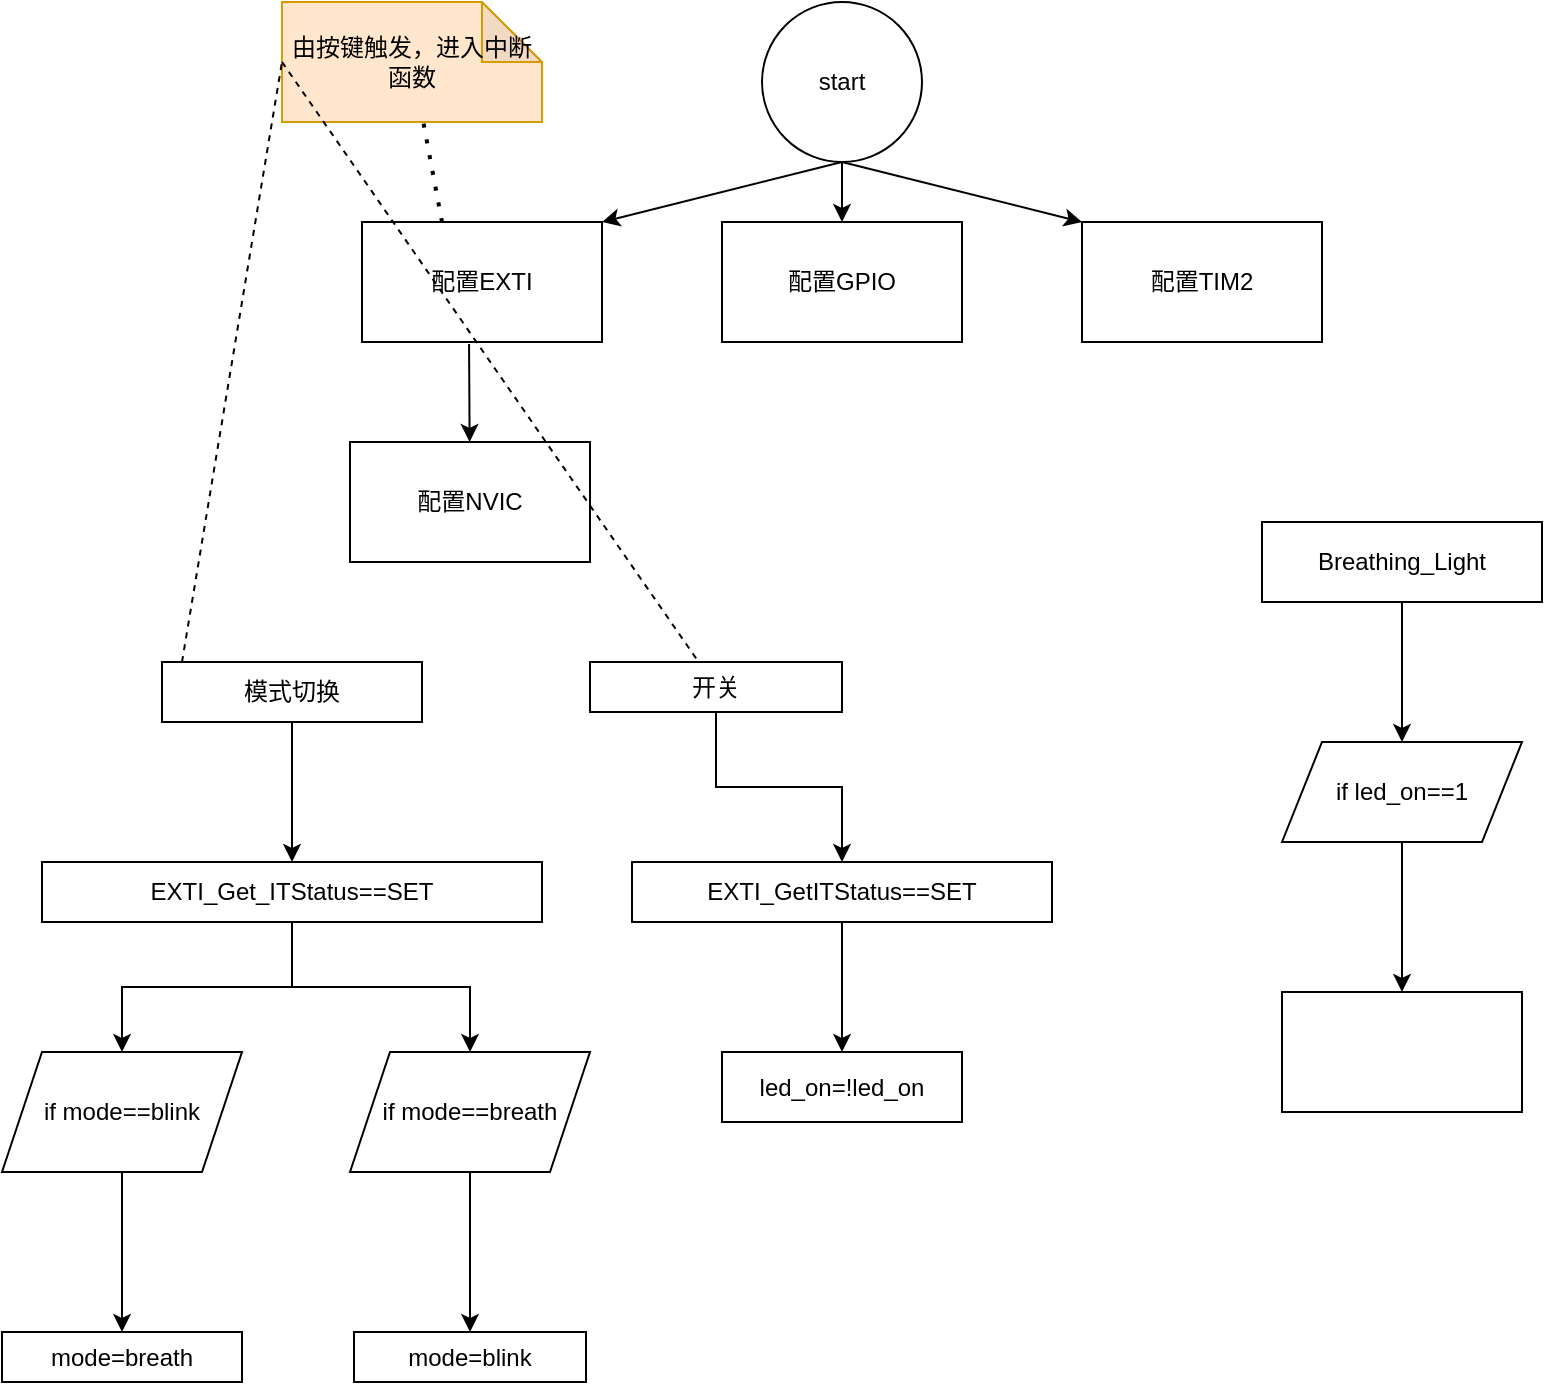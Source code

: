 <mxfile version="24.7.17">
  <diagram name="第 1 页" id="V7HJft7BI7uu420LYjHC">
    <mxGraphModel dx="1781" dy="717" grid="1" gridSize="10" guides="1" tooltips="1" connect="1" arrows="1" fold="1" page="1" pageScale="1" pageWidth="827" pageHeight="1169" math="0" shadow="0">
      <root>
        <mxCell id="0" />
        <mxCell id="1" parent="0" />
        <mxCell id="v_TsdnqqWNnHg_NhOuro-1" value="start" style="ellipse;whiteSpace=wrap;html=1;aspect=fixed;" vertex="1" parent="1">
          <mxGeometry x="320" y="50" width="80" height="80" as="geometry" />
        </mxCell>
        <mxCell id="v_TsdnqqWNnHg_NhOuro-2" value="" style="endArrow=classic;html=1;rounded=0;exitX=0.5;exitY=1;exitDx=0;exitDy=0;entryX=0.5;entryY=0;entryDx=0;entryDy=0;" edge="1" parent="1" source="v_TsdnqqWNnHg_NhOuro-1" target="v_TsdnqqWNnHg_NhOuro-3">
          <mxGeometry width="50" height="50" relative="1" as="geometry">
            <mxPoint x="350" y="190" as="sourcePoint" />
            <mxPoint x="360" y="170" as="targetPoint" />
            <Array as="points">
              <mxPoint x="360" y="150" />
            </Array>
          </mxGeometry>
        </mxCell>
        <mxCell id="v_TsdnqqWNnHg_NhOuro-3" value="配置GPIO" style="rounded=0;whiteSpace=wrap;html=1;" vertex="1" parent="1">
          <mxGeometry x="300" y="160" width="120" height="60" as="geometry" />
        </mxCell>
        <mxCell id="v_TsdnqqWNnHg_NhOuro-4" value="" style="endArrow=classic;html=1;rounded=0;exitX=0.5;exitY=1;exitDx=0;exitDy=0;" edge="1" parent="1" source="v_TsdnqqWNnHg_NhOuro-1">
          <mxGeometry width="50" height="50" relative="1" as="geometry">
            <mxPoint x="389" y="150" as="sourcePoint" />
            <mxPoint x="480" y="160" as="targetPoint" />
          </mxGeometry>
        </mxCell>
        <mxCell id="v_TsdnqqWNnHg_NhOuro-5" value="配置TIM2" style="rounded=0;whiteSpace=wrap;html=1;" vertex="1" parent="1">
          <mxGeometry x="480" y="160" width="120" height="60" as="geometry" />
        </mxCell>
        <mxCell id="v_TsdnqqWNnHg_NhOuro-6" value="" style="endArrow=classic;html=1;rounded=0;" edge="1" parent="1">
          <mxGeometry width="50" height="50" relative="1" as="geometry">
            <mxPoint x="360" y="130" as="sourcePoint" />
            <mxPoint x="240" y="160" as="targetPoint" />
          </mxGeometry>
        </mxCell>
        <mxCell id="v_TsdnqqWNnHg_NhOuro-7" value="配置EXTI" style="rounded=0;whiteSpace=wrap;html=1;" vertex="1" parent="1">
          <mxGeometry x="120" y="160" width="120" height="60" as="geometry" />
        </mxCell>
        <mxCell id="v_TsdnqqWNnHg_NhOuro-8" value="" style="endArrow=classic;html=1;rounded=0;exitX=0.446;exitY=1.017;exitDx=0;exitDy=0;exitPerimeter=0;" edge="1" parent="1" source="v_TsdnqqWNnHg_NhOuro-7" target="v_TsdnqqWNnHg_NhOuro-9">
          <mxGeometry width="50" height="50" relative="1" as="geometry">
            <mxPoint x="390" y="400" as="sourcePoint" />
            <mxPoint x="174" y="280" as="targetPoint" />
          </mxGeometry>
        </mxCell>
        <mxCell id="v_TsdnqqWNnHg_NhOuro-9" value="配置NVIC" style="rounded=0;whiteSpace=wrap;html=1;" vertex="1" parent="1">
          <mxGeometry x="114" y="270" width="120" height="60" as="geometry" />
        </mxCell>
        <mxCell id="v_TsdnqqWNnHg_NhOuro-10" value="" style="endArrow=none;dashed=1;html=1;dashPattern=1 3;strokeWidth=2;rounded=0;" edge="1" parent="1" target="v_TsdnqqWNnHg_NhOuro-11">
          <mxGeometry width="50" height="50" relative="1" as="geometry">
            <mxPoint x="160" y="160" as="sourcePoint" />
            <mxPoint x="140" y="120" as="targetPoint" />
          </mxGeometry>
        </mxCell>
        <mxCell id="v_TsdnqqWNnHg_NhOuro-11" value="由按键触发，进入中断函数" style="shape=note;whiteSpace=wrap;html=1;backgroundOutline=1;darkOpacity=0.05;fillColor=#ffe6cc;strokeColor=#d79b00;" vertex="1" parent="1">
          <mxGeometry x="80" y="50" width="130" height="60" as="geometry" />
        </mxCell>
        <mxCell id="v_TsdnqqWNnHg_NhOuro-14" value="模式切换" style="rounded=0;whiteSpace=wrap;html=1;" vertex="1" parent="1">
          <mxGeometry x="20" y="380" width="130" height="30" as="geometry" />
        </mxCell>
        <mxCell id="v_TsdnqqWNnHg_NhOuro-15" value="" style="endArrow=none;dashed=1;html=1;rounded=0;entryX=0;entryY=0.5;entryDx=0;entryDy=0;entryPerimeter=0;" edge="1" parent="1" target="v_TsdnqqWNnHg_NhOuro-11">
          <mxGeometry width="50" height="50" relative="1" as="geometry">
            <mxPoint x="30" y="380" as="sourcePoint" />
            <mxPoint x="80" y="330" as="targetPoint" />
          </mxGeometry>
        </mxCell>
        <mxCell id="v_TsdnqqWNnHg_NhOuro-16" value="" style="endArrow=classic;html=1;rounded=0;exitX=0.5;exitY=1;exitDx=0;exitDy=0;" edge="1" parent="1" source="v_TsdnqqWNnHg_NhOuro-14">
          <mxGeometry width="50" height="50" relative="1" as="geometry">
            <mxPoint x="80" y="490" as="sourcePoint" />
            <mxPoint x="85" y="480" as="targetPoint" />
          </mxGeometry>
        </mxCell>
        <mxCell id="v_TsdnqqWNnHg_NhOuro-23" value="" style="edgeStyle=orthogonalEdgeStyle;rounded=0;orthogonalLoop=1;jettySize=auto;html=1;fontFamily=Helvetica;fontSize=12;fontColor=default;" edge="1" parent="1" source="v_TsdnqqWNnHg_NhOuro-17" target="v_TsdnqqWNnHg_NhOuro-22">
          <mxGeometry relative="1" as="geometry" />
        </mxCell>
        <mxCell id="v_TsdnqqWNnHg_NhOuro-28" value="" style="edgeStyle=orthogonalEdgeStyle;rounded=0;orthogonalLoop=1;jettySize=auto;html=1;fontFamily=Helvetica;fontSize=12;fontColor=default;" edge="1" parent="1" source="v_TsdnqqWNnHg_NhOuro-17" target="v_TsdnqqWNnHg_NhOuro-27">
          <mxGeometry relative="1" as="geometry" />
        </mxCell>
        <mxCell id="v_TsdnqqWNnHg_NhOuro-17" value="EXTI_Get_ITStatus==SET" style="rounded=0;whiteSpace=wrap;html=1;" vertex="1" parent="1">
          <mxGeometry x="-40" y="480" width="250" height="30" as="geometry" />
        </mxCell>
        <mxCell id="v_TsdnqqWNnHg_NhOuro-25" value="" style="edgeStyle=orthogonalEdgeStyle;rounded=0;orthogonalLoop=1;jettySize=auto;html=1;fontFamily=Helvetica;fontSize=12;fontColor=default;" edge="1" parent="1" source="v_TsdnqqWNnHg_NhOuro-22" target="v_TsdnqqWNnHg_NhOuro-24">
          <mxGeometry relative="1" as="geometry" />
        </mxCell>
        <mxCell id="v_TsdnqqWNnHg_NhOuro-22" value="if mode==blink" style="shape=parallelogram;perimeter=parallelogramPerimeter;whiteSpace=wrap;html=1;fixedSize=1;rounded=0;" vertex="1" parent="1">
          <mxGeometry x="-60" y="575" width="120" height="60" as="geometry" />
        </mxCell>
        <mxCell id="v_TsdnqqWNnHg_NhOuro-24" value="mode=breath" style="whiteSpace=wrap;html=1;rounded=0;" vertex="1" parent="1">
          <mxGeometry x="-60" y="715" width="120" height="25" as="geometry" />
        </mxCell>
        <mxCell id="v_TsdnqqWNnHg_NhOuro-30" value="" style="edgeStyle=orthogonalEdgeStyle;rounded=0;orthogonalLoop=1;jettySize=auto;html=1;fontFamily=Helvetica;fontSize=12;fontColor=default;" edge="1" parent="1" source="v_TsdnqqWNnHg_NhOuro-27" target="v_TsdnqqWNnHg_NhOuro-29">
          <mxGeometry relative="1" as="geometry" />
        </mxCell>
        <mxCell id="v_TsdnqqWNnHg_NhOuro-27" value="if mode==breath" style="shape=parallelogram;perimeter=parallelogramPerimeter;whiteSpace=wrap;html=1;fixedSize=1;rounded=0;" vertex="1" parent="1">
          <mxGeometry x="114" y="575" width="120" height="60" as="geometry" />
        </mxCell>
        <mxCell id="v_TsdnqqWNnHg_NhOuro-29" value="mode=blink" style="whiteSpace=wrap;html=1;rounded=0;" vertex="1" parent="1">
          <mxGeometry x="116" y="715" width="116" height="25" as="geometry" />
        </mxCell>
        <mxCell id="v_TsdnqqWNnHg_NhOuro-31" value="" style="endArrow=none;dashed=1;html=1;rounded=0;fontFamily=Helvetica;fontSize=12;fontColor=default;exitX=0;exitY=0.5;exitDx=0;exitDy=0;exitPerimeter=0;" edge="1" parent="1" source="v_TsdnqqWNnHg_NhOuro-11" target="v_TsdnqqWNnHg_NhOuro-32">
          <mxGeometry width="50" height="50" relative="1" as="geometry">
            <mxPoint x="320" y="430" as="sourcePoint" />
            <mxPoint x="260" y="380" as="targetPoint" />
          </mxGeometry>
        </mxCell>
        <mxCell id="v_TsdnqqWNnHg_NhOuro-34" value="" style="edgeStyle=orthogonalEdgeStyle;rounded=0;orthogonalLoop=1;jettySize=auto;html=1;fontFamily=Helvetica;fontSize=12;fontColor=default;" edge="1" parent="1" source="v_TsdnqqWNnHg_NhOuro-32" target="v_TsdnqqWNnHg_NhOuro-33">
          <mxGeometry relative="1" as="geometry" />
        </mxCell>
        <mxCell id="v_TsdnqqWNnHg_NhOuro-32" value="开关" style="rounded=0;whiteSpace=wrap;html=1;strokeColor=default;align=center;verticalAlign=middle;fontFamily=Helvetica;fontSize=12;fontColor=default;fillColor=default;" vertex="1" parent="1">
          <mxGeometry x="234" y="380" width="126" height="25" as="geometry" />
        </mxCell>
        <mxCell id="v_TsdnqqWNnHg_NhOuro-39" value="" style="edgeStyle=orthogonalEdgeStyle;rounded=0;orthogonalLoop=1;jettySize=auto;html=1;fontFamily=Helvetica;fontSize=12;fontColor=default;" edge="1" parent="1" source="v_TsdnqqWNnHg_NhOuro-33" target="v_TsdnqqWNnHg_NhOuro-38">
          <mxGeometry relative="1" as="geometry" />
        </mxCell>
        <mxCell id="v_TsdnqqWNnHg_NhOuro-33" value="EXTI_GetITStatus==SET" style="whiteSpace=wrap;html=1;rounded=0;" vertex="1" parent="1">
          <mxGeometry x="255" y="480" width="210" height="30" as="geometry" />
        </mxCell>
        <mxCell id="v_TsdnqqWNnHg_NhOuro-38" value="led_on=!led_on" style="rounded=0;whiteSpace=wrap;html=1;" vertex="1" parent="1">
          <mxGeometry x="300" y="575" width="120" height="35" as="geometry" />
        </mxCell>
        <mxCell id="v_TsdnqqWNnHg_NhOuro-42" value="" style="edgeStyle=orthogonalEdgeStyle;rounded=0;orthogonalLoop=1;jettySize=auto;html=1;fontFamily=Helvetica;fontSize=12;fontColor=default;" edge="1" parent="1" source="v_TsdnqqWNnHg_NhOuro-40" target="v_TsdnqqWNnHg_NhOuro-41">
          <mxGeometry relative="1" as="geometry" />
        </mxCell>
        <mxCell id="v_TsdnqqWNnHg_NhOuro-40" value="Breathing_Light" style="rounded=0;whiteSpace=wrap;html=1;strokeColor=default;align=center;verticalAlign=middle;fontFamily=Helvetica;fontSize=12;fontColor=default;fillColor=default;" vertex="1" parent="1">
          <mxGeometry x="570" y="310" width="140" height="40" as="geometry" />
        </mxCell>
        <mxCell id="v_TsdnqqWNnHg_NhOuro-44" value="" style="edgeStyle=orthogonalEdgeStyle;rounded=0;orthogonalLoop=1;jettySize=auto;html=1;fontFamily=Helvetica;fontSize=12;fontColor=default;" edge="1" parent="1" source="v_TsdnqqWNnHg_NhOuro-41" target="v_TsdnqqWNnHg_NhOuro-43">
          <mxGeometry relative="1" as="geometry" />
        </mxCell>
        <mxCell id="v_TsdnqqWNnHg_NhOuro-41" value="if led_on==1" style="shape=parallelogram;perimeter=parallelogramPerimeter;whiteSpace=wrap;html=1;fixedSize=1;rounded=0;" vertex="1" parent="1">
          <mxGeometry x="580" y="420" width="120" height="50" as="geometry" />
        </mxCell>
        <mxCell id="v_TsdnqqWNnHg_NhOuro-43" value="" style="rounded=0;whiteSpace=wrap;html=1;" vertex="1" parent="1">
          <mxGeometry x="580" y="545" width="120" height="60" as="geometry" />
        </mxCell>
      </root>
    </mxGraphModel>
  </diagram>
</mxfile>

